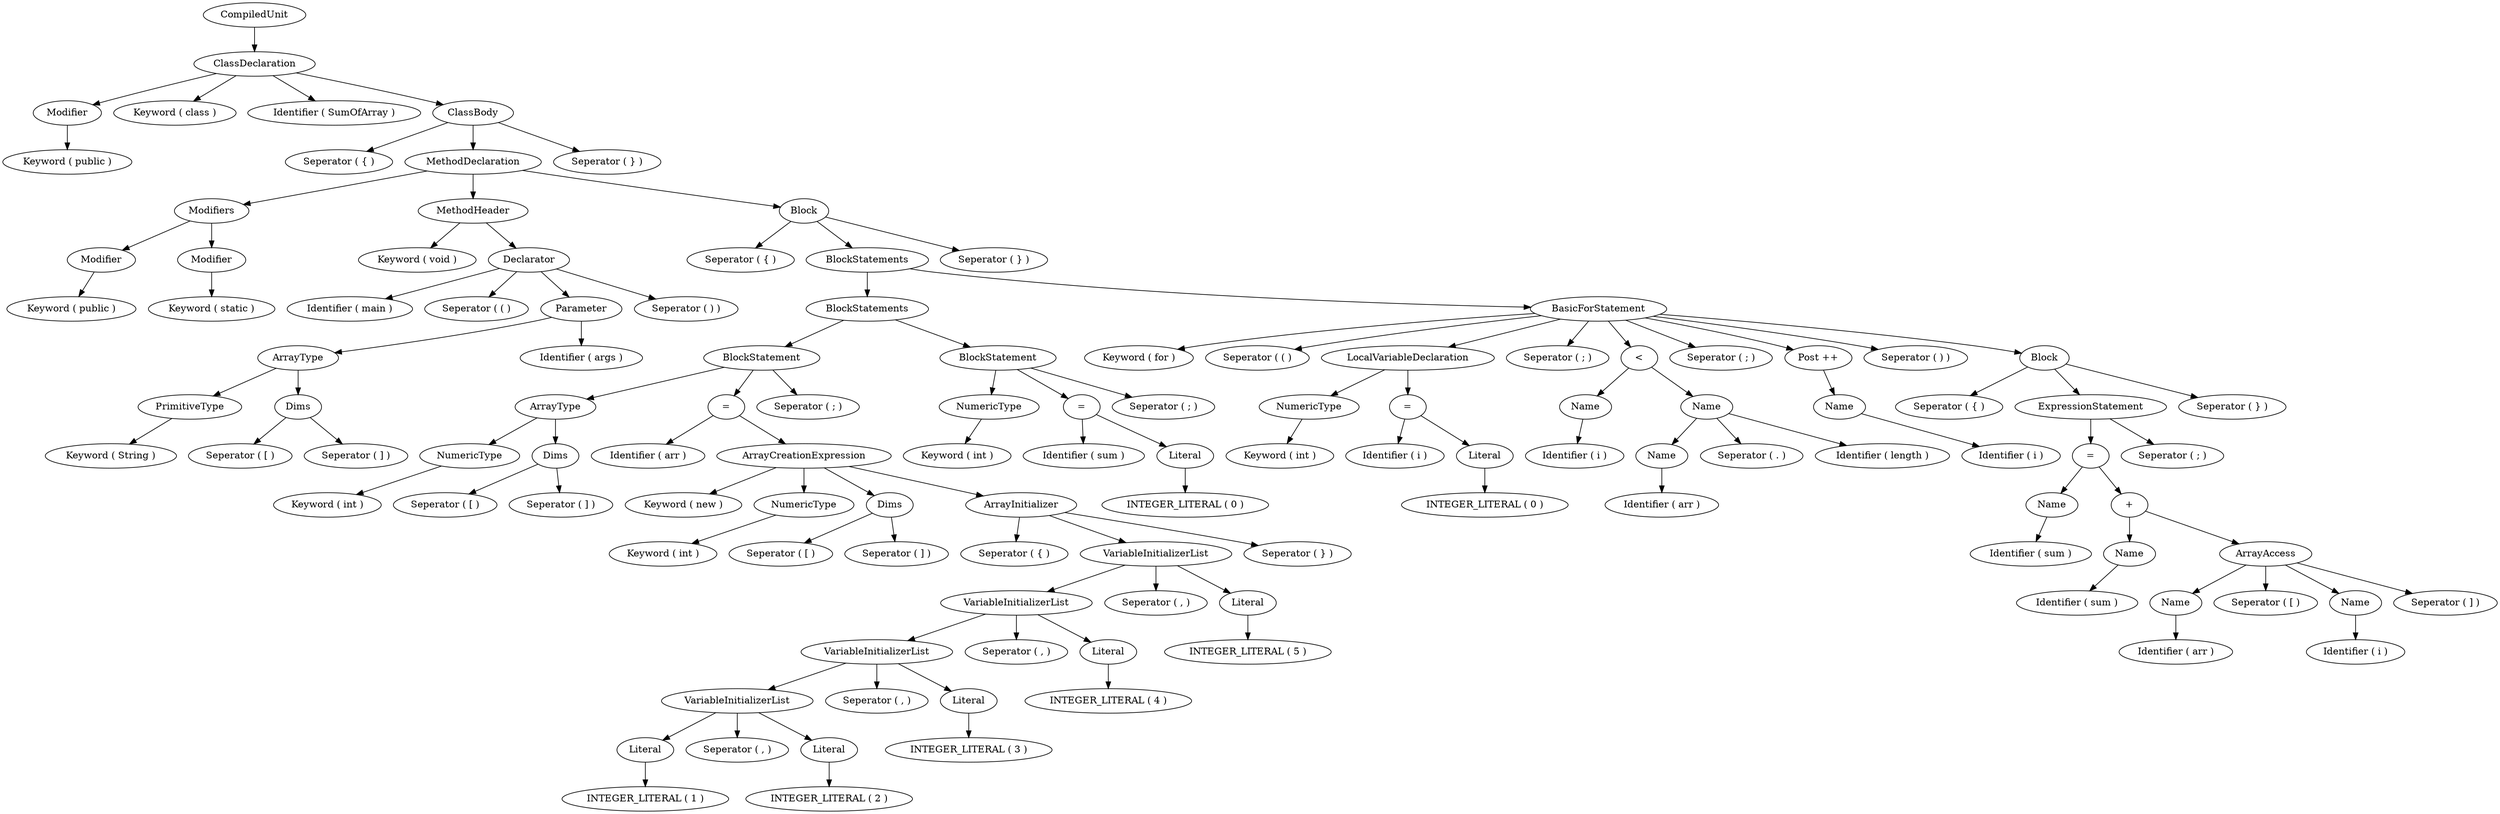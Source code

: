 digraph G{
node[ordering=out]
n1a[label="Keyword ( public )"]
n1[label="Modifier"]
n1->n1a
n2a[label="Keyword ( public )"]
n2[label="Modifier"]
n2->n2a
n3a[label="Keyword ( static )"]
n3[label="Modifier"]
n3->n3a
n4[label="Modifiers"]
n4->n2
n4->n3
n5a[label="Keyword ( String )"]
n5[label="PrimitiveType"]
n5->n5a
n6a[label="Seperator ( [ )"]
n6b[label="Seperator ( ] )"]
n6[label="Dims"]
n6->n6a
n6->n6b
n7[label="ArrayType"]
n7->n5
n7->n6
n8b[label="Identifier ( args )"]
n8[label="Parameter"]
n8->n7
n8->n8b
n9a[label="Identifier ( main )"]
n9b[label="Seperator ( ( )"]
n9d[label="Seperator ( ) )"]
n9[label="Declarator"]
n9->n9a
n9->n9b
n9->n8
n9->n9d
n10a[label="Keyword ( void )"]
n10[label="MethodHeader"]
n10->n10a
n10->n9
n11a[label="Keyword ( int )"]
n11[label="NumericType"]
n11->n11a
n12a[label="Seperator ( [ )"]
n12b[label="Seperator ( ] )"]
n12[label="Dims"]
n12->n12a
n12->n12b
n13[label="ArrayType"]
n13->n11
n13->n12
n14a[label="Keyword ( int )"]
n14[label="NumericType"]
n14->n14a
n15a[label="Seperator ( [ )"]
n15b[label="Seperator ( ] )"]
n15[label="Dims"]
n15->n15a
n15->n15b
n16a[label="INTEGER_LITERAL ( 1 )"]
n16[label="Literal"]
n16->n16a
n17a[label="INTEGER_LITERAL ( 2 )"]
n17[label="Literal"]
n17->n17a
n18b[label="Seperator ( , )"]
n18[label="VariableInitializerList"]
n18->n16
n18->n18b
n18->n17
n19a[label="INTEGER_LITERAL ( 3 )"]
n19[label="Literal"]
n19->n19a
n20b[label="Seperator ( , )"]
n20[label="VariableInitializerList"]
n20->n18
n20->n20b
n20->n19
n21a[label="INTEGER_LITERAL ( 4 )"]
n21[label="Literal"]
n21->n21a
n22b[label="Seperator ( , )"]
n22[label="VariableInitializerList"]
n22->n20
n22->n22b
n22->n21
n23a[label="INTEGER_LITERAL ( 5 )"]
n23[label="Literal"]
n23->n23a
n24b[label="Seperator ( , )"]
n24[label="VariableInitializerList"]
n24->n22
n24->n24b
n24->n23
n25a[label="Seperator ( { )"]
n25c[label="Seperator ( } )"]
n25[label="ArrayInitializer"]
n25->n25a
n25->n24
n25->n25c
n26a[label="Keyword ( new )"]
n26[label="ArrayCreationExpression"]
n26->n26a
n26->n14
n26->n15
n26->n25
n27a[label="Identifier ( arr )"]
n27[label="="]
n27->n27a
n27->n26
n28c[label="Seperator ( ; )"]
n28[label="BlockStatement"]
n28->n13
n28->n27
n28->n28c
n29a[label="Keyword ( int )"]
n29[label="NumericType"]
n29->n29a
n30a[label="INTEGER_LITERAL ( 0 )"]
n30[label="Literal"]
n30->n30a
n31a[label="Identifier ( sum )"]
n31[label="="]
n31->n31a
n31->n30
n32c[label="Seperator ( ; )"]
n32[label="BlockStatement"]
n32->n29
n32->n31
n32->n32c
n33[label="BlockStatements"]
n33->n28
n33->n32
n34a[label="Keyword ( int )"]
n34[label="NumericType"]
n34->n34a
n35a[label="INTEGER_LITERAL ( 0 )"]
n35[label="Literal"]
n35->n35a
n36a[label="Identifier ( i )"]
n36[label="="]
n36->n36a
n36->n35
n37[label="LocalVariableDeclaration"]
n37->n34
n37->n36
n38a[label="Identifier ( i )"]
n38[label="Name"]
n38->n38a
n39a[label="Identifier ( arr )"]
n39[label="Name"]
n39->n39a
n40b[label="Seperator ( . )"]
n40c[label="Identifier ( length )"]
n40[label="Name"]
n40->n39
n40->n40b
n40->n40c
n41[label="<"]
n41->n38
n41->n40
n42a[label="Identifier ( i )"]
n42[label="Name"]
n42->n42a
n43[label="Post ++"]
n43->n42
n44a[label="Identifier ( sum )"]
n44[label="Name"]
n44->n44a
n45a[label="Identifier ( sum )"]
n45[label="Name"]
n45->n45a
n46a[label="Identifier ( arr )"]
n46[label="Name"]
n46->n46a
n47a[label="Identifier ( i )"]
n47[label="Name"]
n47->n47a
n48b[label="Seperator ( [ )"]
n48d[label="Seperator ( ] )"]
n48[label="ArrayAccess"]
n48->n46
n48->n48b
n48->n47
n48->n48d
n49[label="+"]
n49->n45
n49->n48
n50[label="="]
n50->n44
n50->n49
n51b[label="Seperator ( ; )"]
n51[label="ExpressionStatement"]
n51->n50
n51->n51b
n52a[label="Seperator ( { )"]
n52c[label="Seperator ( } )"]
n52[label="Block"]
n52->n52a
n52->n51
n52->n52c
n53a[label="Keyword ( for )"]
n53b[label="Seperator ( ( )"]
n53d[label="Seperator ( ; )"]
n53f[label="Seperator ( ; )"]
n53h[label="Seperator ( ) )"]
n53[label="BasicForStatement"]
n53->n53a
n53->n53b
n53->n37
n53->n53d
n53->n41
n53->n53f
n53->n43
n53->n53h
n53->n52
n54[label="BlockStatements"]
n54->n33
n54->n53
n55a[label="Seperator ( { )"]
n55c[label="Seperator ( } )"]
n55[label="Block"]
n55->n55a
n55->n54
n55->n55c
n56[label="MethodDeclaration"]
n56->n4
n56->n10
n56->n55
n57a[label="Seperator ( { )"]
n57c[label="Seperator ( } )"]
n57[label="ClassBody"]
n57->n57a
n57->n56
n57->n57c
n58b[label="Keyword ( class )"]
n58c[label="Identifier ( SumOfArray )"]
n58[label="ClassDeclaration"]
n58->n1
n58->n58b
n58->n58c
n58->n57
n59[label="CompiledUnit"]
n59->n58
}
